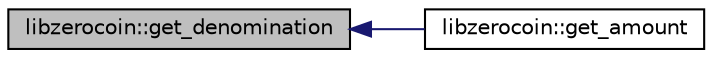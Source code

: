 digraph "libzerocoin::get_denomination"
{
  edge [fontname="Helvetica",fontsize="10",labelfontname="Helvetica",labelfontsize="10"];
  node [fontname="Helvetica",fontsize="10",shape=record];
  rankdir="LR";
  Node161 [label="libzerocoin::get_denomination",height=0.2,width=0.4,color="black", fillcolor="grey75", style="filled", fontcolor="black"];
  Node161 -> Node162 [dir="back",color="midnightblue",fontsize="10",style="solid",fontname="Helvetica"];
  Node162 [label="libzerocoin::get_amount",height=0.2,width=0.4,color="black", fillcolor="white", style="filled",URL="$namespacelibzerocoin.html#ad4134490b1b334c1c1bc38dcf06a8a05"];
}
